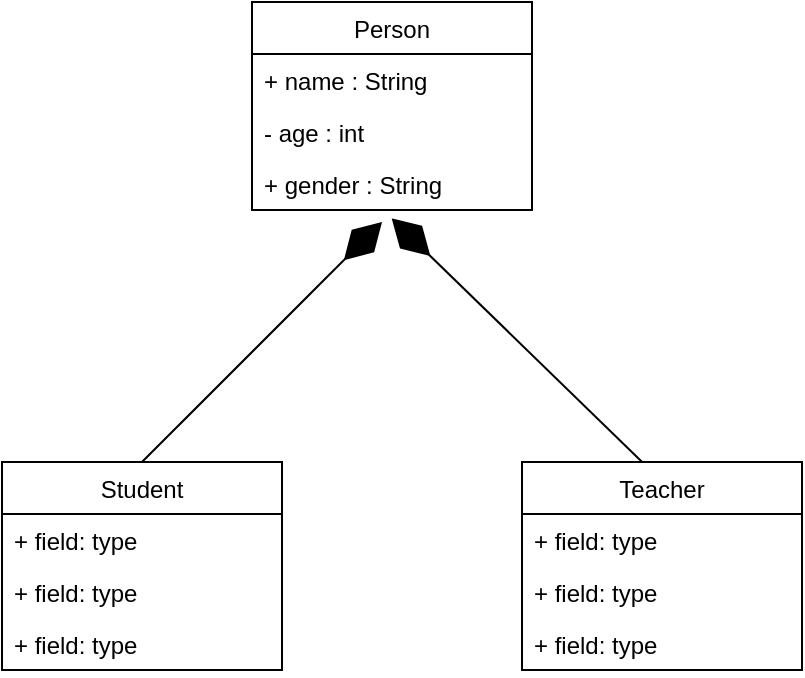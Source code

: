 <mxfile version="17.1.2" type="github">
  <diagram id="yWRqRAnBxZD7sse-sQ86" name="Page-1">
    <mxGraphModel dx="1038" dy="539" grid="1" gridSize="10" guides="1" tooltips="1" connect="1" arrows="1" fold="1" page="1" pageScale="1" pageWidth="850" pageHeight="1100" math="0" shadow="0">
      <root>
        <mxCell id="0" />
        <mxCell id="1" parent="0" />
        <mxCell id="7hp8WfHLjAhmWwprLKmU-1" value="Person" style="swimlane;fontStyle=0;childLayout=stackLayout;horizontal=1;startSize=26;fillColor=none;horizontalStack=0;resizeParent=1;resizeParentMax=0;resizeLast=0;collapsible=1;marginBottom=0;" vertex="1" parent="1">
          <mxGeometry x="285" y="90" width="140" height="104" as="geometry" />
        </mxCell>
        <mxCell id="7hp8WfHLjAhmWwprLKmU-2" value="+ name : String" style="text;strokeColor=none;fillColor=none;align=left;verticalAlign=top;spacingLeft=4;spacingRight=4;overflow=hidden;rotatable=0;points=[[0,0.5],[1,0.5]];portConstraint=eastwest;" vertex="1" parent="7hp8WfHLjAhmWwprLKmU-1">
          <mxGeometry y="26" width="140" height="26" as="geometry" />
        </mxCell>
        <mxCell id="7hp8WfHLjAhmWwprLKmU-3" value="- age : int" style="text;strokeColor=none;fillColor=none;align=left;verticalAlign=top;spacingLeft=4;spacingRight=4;overflow=hidden;rotatable=0;points=[[0,0.5],[1,0.5]];portConstraint=eastwest;" vertex="1" parent="7hp8WfHLjAhmWwprLKmU-1">
          <mxGeometry y="52" width="140" height="26" as="geometry" />
        </mxCell>
        <mxCell id="7hp8WfHLjAhmWwprLKmU-4" value="+ gender : String" style="text;strokeColor=none;fillColor=none;align=left;verticalAlign=top;spacingLeft=4;spacingRight=4;overflow=hidden;rotatable=0;points=[[0,0.5],[1,0.5]];portConstraint=eastwest;" vertex="1" parent="7hp8WfHLjAhmWwprLKmU-1">
          <mxGeometry y="78" width="140" height="26" as="geometry" />
        </mxCell>
        <mxCell id="7hp8WfHLjAhmWwprLKmU-5" value="Teacher" style="swimlane;fontStyle=0;childLayout=stackLayout;horizontal=1;startSize=26;fillColor=none;horizontalStack=0;resizeParent=1;resizeParentMax=0;resizeLast=0;collapsible=1;marginBottom=0;" vertex="1" parent="1">
          <mxGeometry x="420" y="320" width="140" height="104" as="geometry" />
        </mxCell>
        <mxCell id="7hp8WfHLjAhmWwprLKmU-6" value="+ field: type" style="text;strokeColor=none;fillColor=none;align=left;verticalAlign=top;spacingLeft=4;spacingRight=4;overflow=hidden;rotatable=0;points=[[0,0.5],[1,0.5]];portConstraint=eastwest;" vertex="1" parent="7hp8WfHLjAhmWwprLKmU-5">
          <mxGeometry y="26" width="140" height="26" as="geometry" />
        </mxCell>
        <mxCell id="7hp8WfHLjAhmWwprLKmU-7" value="+ field: type" style="text;strokeColor=none;fillColor=none;align=left;verticalAlign=top;spacingLeft=4;spacingRight=4;overflow=hidden;rotatable=0;points=[[0,0.5],[1,0.5]];portConstraint=eastwest;" vertex="1" parent="7hp8WfHLjAhmWwprLKmU-5">
          <mxGeometry y="52" width="140" height="26" as="geometry" />
        </mxCell>
        <mxCell id="7hp8WfHLjAhmWwprLKmU-8" value="+ field: type" style="text;strokeColor=none;fillColor=none;align=left;verticalAlign=top;spacingLeft=4;spacingRight=4;overflow=hidden;rotatable=0;points=[[0,0.5],[1,0.5]];portConstraint=eastwest;" vertex="1" parent="7hp8WfHLjAhmWwprLKmU-5">
          <mxGeometry y="78" width="140" height="26" as="geometry" />
        </mxCell>
        <mxCell id="7hp8WfHLjAhmWwprLKmU-9" value="Student" style="swimlane;fontStyle=0;childLayout=stackLayout;horizontal=1;startSize=26;fillColor=none;horizontalStack=0;resizeParent=1;resizeParentMax=0;resizeLast=0;collapsible=1;marginBottom=0;" vertex="1" parent="1">
          <mxGeometry x="160" y="320" width="140" height="104" as="geometry" />
        </mxCell>
        <mxCell id="7hp8WfHLjAhmWwprLKmU-10" value="+ field: type" style="text;strokeColor=none;fillColor=none;align=left;verticalAlign=top;spacingLeft=4;spacingRight=4;overflow=hidden;rotatable=0;points=[[0,0.5],[1,0.5]];portConstraint=eastwest;" vertex="1" parent="7hp8WfHLjAhmWwprLKmU-9">
          <mxGeometry y="26" width="140" height="26" as="geometry" />
        </mxCell>
        <mxCell id="7hp8WfHLjAhmWwprLKmU-11" value="+ field: type" style="text;strokeColor=none;fillColor=none;align=left;verticalAlign=top;spacingLeft=4;spacingRight=4;overflow=hidden;rotatable=0;points=[[0,0.5],[1,0.5]];portConstraint=eastwest;" vertex="1" parent="7hp8WfHLjAhmWwprLKmU-9">
          <mxGeometry y="52" width="140" height="26" as="geometry" />
        </mxCell>
        <mxCell id="7hp8WfHLjAhmWwprLKmU-12" value="+ field: type" style="text;strokeColor=none;fillColor=none;align=left;verticalAlign=top;spacingLeft=4;spacingRight=4;overflow=hidden;rotatable=0;points=[[0,0.5],[1,0.5]];portConstraint=eastwest;" vertex="1" parent="7hp8WfHLjAhmWwprLKmU-9">
          <mxGeometry y="78" width="140" height="26" as="geometry" />
        </mxCell>
        <mxCell id="7hp8WfHLjAhmWwprLKmU-13" value="" style="endArrow=diamondThin;endFill=1;endSize=24;html=1;rounded=0;exitX=0.5;exitY=0;exitDx=0;exitDy=0;" edge="1" parent="1" source="7hp8WfHLjAhmWwprLKmU-9">
          <mxGeometry width="160" relative="1" as="geometry">
            <mxPoint x="340" y="280" as="sourcePoint" />
            <mxPoint x="350" y="200" as="targetPoint" />
          </mxGeometry>
        </mxCell>
        <mxCell id="7hp8WfHLjAhmWwprLKmU-14" value="" style="endArrow=diamondThin;endFill=1;endSize=24;html=1;rounded=0;exitX=0.429;exitY=0;exitDx=0;exitDy=0;exitPerimeter=0;entryX=0.499;entryY=1.162;entryDx=0;entryDy=0;entryPerimeter=0;" edge="1" parent="1" source="7hp8WfHLjAhmWwprLKmU-5" target="7hp8WfHLjAhmWwprLKmU-4">
          <mxGeometry width="160" relative="1" as="geometry">
            <mxPoint x="340" y="280" as="sourcePoint" />
            <mxPoint x="500" y="280" as="targetPoint" />
          </mxGeometry>
        </mxCell>
      </root>
    </mxGraphModel>
  </diagram>
</mxfile>
